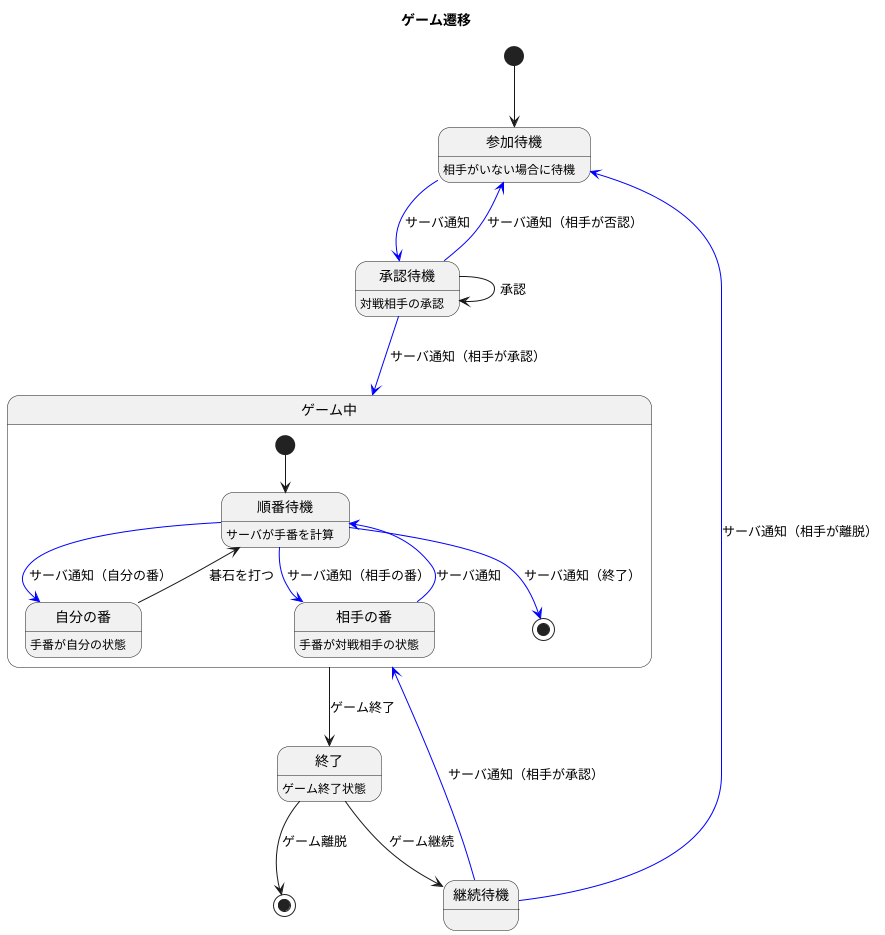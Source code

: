 @startuml ゲーム遷移

title ゲーム遷移

[*] --> 参加待機

参加待機 : 相手がいない場合に待機
参加待機 -[#blue]-> 承認待機 : サーバ通知

承認待機 : 対戦相手の承認
承認待機 --> 承認待機 : 承認
承認待機 -[#blue]-> ゲーム中 : サーバ通知（相手が承認）
承認待機 -[#blue]-> 参加待機 : サーバ通知（相手が否認）

state ゲーム中 {
  [*] --> 順番待機
  順番待機 : サーバが手番を計算
  順番待機 -[#blue]-> 自分の番 : サーバ通知（自分の番）
  順番待機 -[#blue]-> 相手の番 : サーバ通知（相手の番）
  順番待機 -[#blue]-> [*] : サーバ通知（終了）

  自分の番 : 手番が自分の状態
  自分の番 --> 順番待機 : 碁石を打つ

  相手の番 : 手番が対戦相手の状態
  相手の番 -[#blue]-> 順番待機 : サーバ通知
}
ゲーム中 --> 終了 : ゲーム終了

終了 : ゲーム終了状態
終了 --> 継続待機 : ゲーム継続
終了 --> [*] : ゲーム離脱

継続待機 -[#blue]-> 参加待機 : サーバ通知（相手が離脱）
継続待機 -[#blue]-> ゲーム中 : サーバ通知（相手が承認）

@enduml
